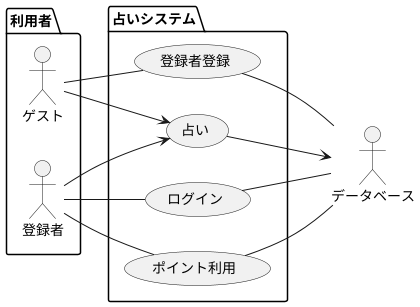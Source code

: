 @startuml
left to right direction
package 利用者{
actor ゲスト as g
actor 登録者 as r
}

package 占いシステム {
  usecase "占い" as UC1
  usecase "登録者登録" as UC2
  usecase "ログイン" as UC3
  usecase "ポイント利用" as UC4
}

actor データベース as d

g --> UC1 
g -- UC2 
r -- UC3
r --> UC1
r -- UC4
UC1 --> d
UC2 -- d
UC3 -- d
UC4 -- d
@enduml